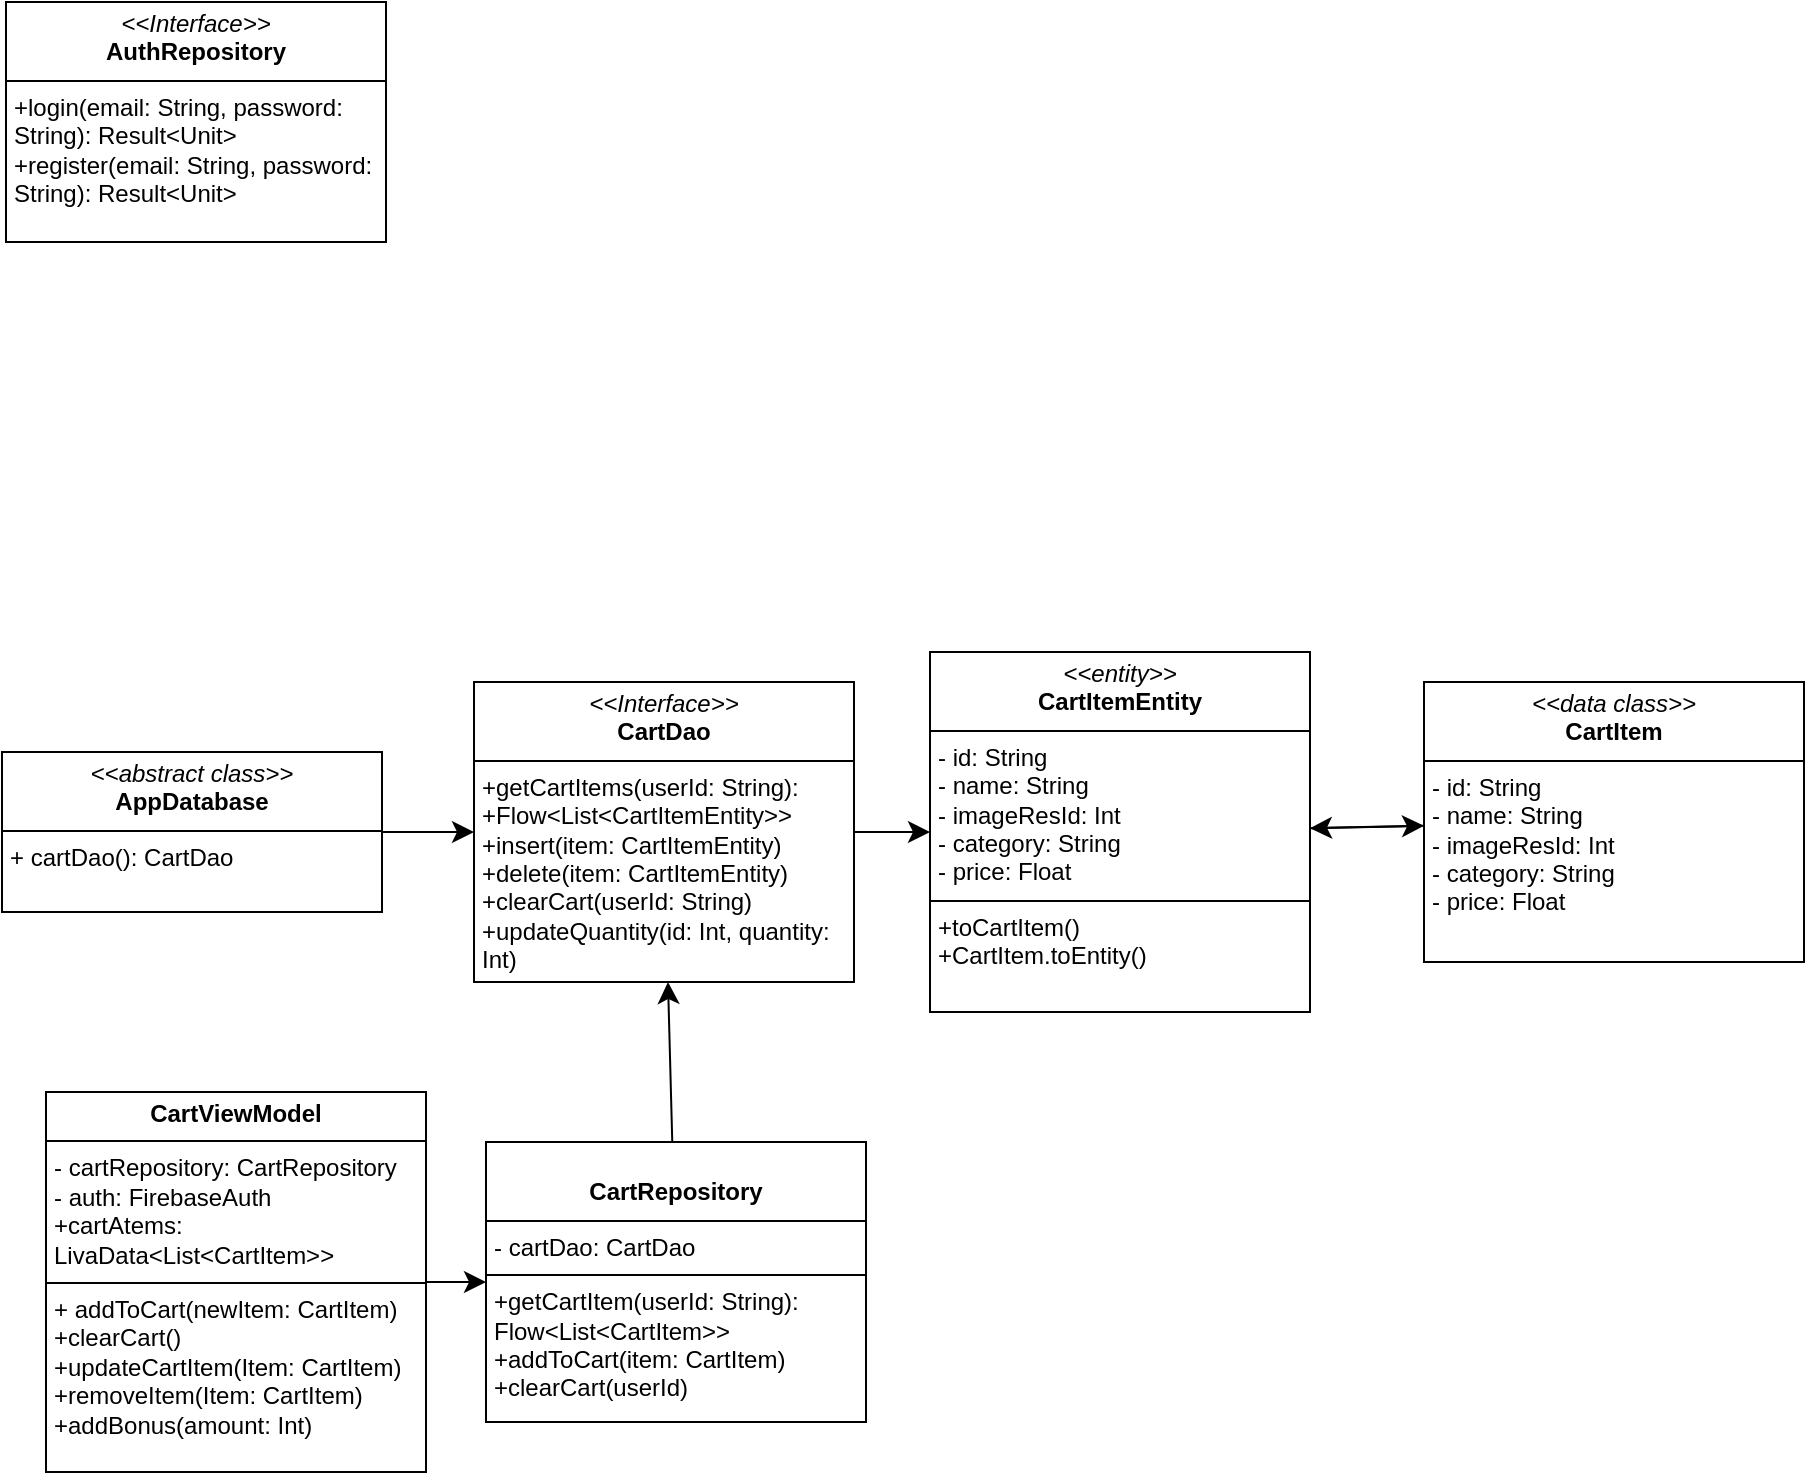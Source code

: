 <mxfile version="27.1.6">
  <diagram name="Страница — 1" id="tu2quJQGXAHo65iVO_Gy">
    <mxGraphModel dx="1430" dy="1294" grid="0" gridSize="10" guides="1" tooltips="1" connect="1" arrows="1" fold="1" page="1" pageScale="1" pageWidth="827" pageHeight="1169" math="0" shadow="0">
      <root>
        <mxCell id="0" />
        <mxCell id="1" parent="0" />
        <mxCell id="h_PmgXyHglixXIEC_Y-9-6" value="&lt;p style=&quot;margin:0px;margin-top:4px;text-align:center;&quot;&gt;&lt;i&gt;&amp;lt;&amp;lt;Interface&amp;gt;&amp;gt;&lt;/i&gt;&lt;br&gt;&lt;b&gt;AuthRepository&lt;/b&gt;&lt;/p&gt;&lt;hr size=&quot;1&quot; style=&quot;border-style:solid;&quot;&gt;&lt;p style=&quot;margin:0px;margin-left:4px;&quot;&gt;+login(email: String, password: String): Result&amp;lt;Unit&amp;gt;&lt;br&gt;+register&lt;span style=&quot;background-color: transparent; color: light-dark(rgb(0, 0, 0), rgb(255, 255, 255));&quot;&gt;(email: String, password: String): Result&amp;lt;Unit&amp;gt;&lt;/span&gt;&lt;/p&gt;" style="verticalAlign=top;align=left;overflow=fill;html=1;whiteSpace=wrap;" vertex="1" parent="1">
          <mxGeometry x="30" y="180" width="190" height="120" as="geometry" />
        </mxCell>
        <mxCell id="h_PmgXyHglixXIEC_Y-9-19" value="" style="edgeStyle=none;curved=1;rounded=0;orthogonalLoop=1;jettySize=auto;html=1;fontSize=12;startSize=8;endSize=8;" edge="1" parent="1" source="h_PmgXyHglixXIEC_Y-9-8" target="h_PmgXyHglixXIEC_Y-9-9">
          <mxGeometry relative="1" as="geometry" />
        </mxCell>
        <mxCell id="h_PmgXyHglixXIEC_Y-9-8" value="&lt;p style=&quot;margin:0px;margin-top:4px;text-align:center;&quot;&gt;&lt;b&gt;CartViewModel&lt;/b&gt;&lt;/p&gt;&lt;hr size=&quot;1&quot; style=&quot;border-style:solid;&quot;&gt;&lt;p style=&quot;margin:0px;margin-left:4px;&quot;&gt;- cartRepository: CartRepository&lt;br&gt;- auth: FirebaseAuth&lt;/p&gt;&lt;p style=&quot;margin:0px;margin-left:4px;&quot;&gt;+cartAtems: LivaData&amp;lt;List&amp;lt;CartItem&amp;gt;&amp;gt;&lt;/p&gt;&lt;hr size=&quot;1&quot; style=&quot;border-style:solid;&quot;&gt;&lt;p style=&quot;margin:0px;margin-left:4px;&quot;&gt;+ addToCart(newItem: CartItem)&lt;/p&gt;&lt;p style=&quot;margin:0px;margin-left:4px;&quot;&gt;+clearCart()&lt;/p&gt;&lt;p style=&quot;margin:0px;margin-left:4px;&quot;&gt;+updateCartItem(Item: CartItem)&lt;/p&gt;&lt;p style=&quot;margin:0px;margin-left:4px;&quot;&gt;+removeItem(Item: CartItem)&lt;/p&gt;&lt;p style=&quot;margin:0px;margin-left:4px;&quot;&gt;+addBonus(amount: Int)&lt;/p&gt;" style="verticalAlign=top;align=left;overflow=fill;html=1;whiteSpace=wrap;" vertex="1" parent="1">
          <mxGeometry x="50" y="725" width="190" height="190" as="geometry" />
        </mxCell>
        <mxCell id="h_PmgXyHglixXIEC_Y-9-22" value="" style="edgeStyle=none;curved=1;rounded=0;orthogonalLoop=1;jettySize=auto;html=1;fontSize=12;startSize=8;endSize=8;" edge="1" parent="1" source="h_PmgXyHglixXIEC_Y-9-9" target="h_PmgXyHglixXIEC_Y-9-13">
          <mxGeometry relative="1" as="geometry" />
        </mxCell>
        <mxCell id="h_PmgXyHglixXIEC_Y-9-9" value="&lt;p style=&quot;margin:0px;margin-top:4px;text-align:center;&quot;&gt;&lt;br&gt;&lt;b&gt;CartRepository&lt;/b&gt;&lt;/p&gt;&lt;hr size=&quot;1&quot; style=&quot;border-style:solid;&quot;&gt;&lt;p style=&quot;margin:0px;margin-left:4px;&quot;&gt;- cartDao: CartDao&lt;/p&gt;&lt;hr size=&quot;1&quot; style=&quot;border-style:solid;&quot;&gt;&lt;p style=&quot;margin:0px;margin-left:4px;&quot;&gt;+getCartItem(userId: String): Flow&amp;lt;List&amp;lt;CartItem&amp;gt;&amp;gt;&lt;br&gt;+addToCart(item: CartItem)&lt;/p&gt;&lt;p style=&quot;margin:0px;margin-left:4px;&quot;&gt;+clearCart(userId)&lt;/p&gt;" style="verticalAlign=top;align=left;overflow=fill;html=1;whiteSpace=wrap;" vertex="1" parent="1">
          <mxGeometry x="270" y="750" width="190" height="140" as="geometry" />
        </mxCell>
        <mxCell id="h_PmgXyHglixXIEC_Y-9-17" value="" style="edgeStyle=none;curved=1;rounded=0;orthogonalLoop=1;jettySize=auto;html=1;fontSize=12;startSize=8;endSize=8;" edge="1" parent="1" source="h_PmgXyHglixXIEC_Y-9-10" target="h_PmgXyHglixXIEC_Y-9-11">
          <mxGeometry relative="1" as="geometry" />
        </mxCell>
        <mxCell id="h_PmgXyHglixXIEC_Y-9-10" value="&lt;p style=&quot;margin:0px;margin-top:4px;text-align:center;&quot;&gt;&lt;i&gt;&amp;lt;&amp;lt;data class&amp;gt;&amp;gt;&lt;/i&gt;&lt;br&gt;&lt;b&gt;CartItem&lt;/b&gt;&lt;/p&gt;&lt;hr size=&quot;1&quot; style=&quot;border-style:solid;&quot;&gt;&lt;p style=&quot;margin:0px;margin-left:4px;&quot;&gt;-&amp;nbsp;&lt;span style=&quot;background-color: transparent;&quot;&gt;id: String&amp;nbsp;&lt;/span&gt;&lt;/p&gt;&lt;p style=&quot;margin:0px;margin-left:4px;&quot;&gt;- name: String&amp;nbsp;&lt;/p&gt;&lt;p style=&quot;margin:0px;margin-left:4px;&quot;&gt;- imageResId: Int&amp;nbsp;&lt;/p&gt;&lt;p style=&quot;margin:0px;margin-left:4px;&quot;&gt;- category: String&lt;/p&gt;&lt;p style=&quot;margin:0px;margin-left:4px;&quot;&gt;- price: Float&amp;nbsp;&lt;/p&gt;" style="verticalAlign=top;align=left;overflow=fill;html=1;whiteSpace=wrap;" vertex="1" parent="1">
          <mxGeometry x="739" y="520" width="190" height="140" as="geometry" />
        </mxCell>
        <mxCell id="h_PmgXyHglixXIEC_Y-9-18" value="" style="edgeStyle=none;curved=1;rounded=0;orthogonalLoop=1;jettySize=auto;html=1;fontSize=12;startSize=8;endSize=8;" edge="1" parent="1" source="h_PmgXyHglixXIEC_Y-9-11" target="h_PmgXyHglixXIEC_Y-9-10">
          <mxGeometry relative="1" as="geometry" />
        </mxCell>
        <mxCell id="h_PmgXyHglixXIEC_Y-9-11" value="&lt;p style=&quot;margin:0px;margin-top:4px;text-align:center;&quot;&gt;&lt;i&gt;&amp;lt;&amp;lt;entity&amp;gt;&amp;gt;&lt;/i&gt;&lt;br&gt;&lt;b&gt;CartItemEntity&lt;/b&gt;&lt;/p&gt;&lt;hr size=&quot;1&quot; style=&quot;border-style:solid;&quot;&gt;&lt;p style=&quot;margin: 0px 0px 0px 4px;&quot;&gt;-&amp;nbsp;&lt;span style=&quot;background-color: transparent;&quot;&gt;id: String&amp;nbsp;&lt;/span&gt;&lt;/p&gt;&lt;p style=&quot;margin: 0px 0px 0px 4px;&quot;&gt;- name: String&amp;nbsp;&lt;/p&gt;&lt;p style=&quot;margin: 0px 0px 0px 4px;&quot;&gt;- imageResId: Int&amp;nbsp;&lt;/p&gt;&lt;p style=&quot;margin: 0px 0px 0px 4px;&quot;&gt;- category: String&lt;/p&gt;&lt;p style=&quot;margin: 0px 0px 0px 4px;&quot;&gt;- price: Float&amp;nbsp;&lt;/p&gt;&lt;hr size=&quot;1&quot; style=&quot;border-style:solid;&quot;&gt;&lt;p style=&quot;margin:0px;margin-left:4px;&quot;&gt;+toCartItem()&lt;/p&gt;&lt;p style=&quot;margin:0px;margin-left:4px;&quot;&gt;+CartItem.toEntity()&lt;/p&gt;" style="verticalAlign=top;align=left;overflow=fill;html=1;whiteSpace=wrap;" vertex="1" parent="1">
          <mxGeometry x="492" y="505" width="190" height="180" as="geometry" />
        </mxCell>
        <mxCell id="h_PmgXyHglixXIEC_Y-9-15" value="" style="edgeStyle=none;curved=1;rounded=0;orthogonalLoop=1;jettySize=auto;html=1;fontSize=12;startSize=8;endSize=8;" edge="1" parent="1" source="h_PmgXyHglixXIEC_Y-9-12" target="h_PmgXyHglixXIEC_Y-9-13">
          <mxGeometry relative="1" as="geometry" />
        </mxCell>
        <mxCell id="h_PmgXyHglixXIEC_Y-9-12" value="&lt;p style=&quot;margin:0px;margin-top:4px;text-align:center;&quot;&gt;&lt;i&gt;&amp;lt;&amp;lt;abstract class&amp;gt;&amp;gt;&lt;/i&gt;&lt;br&gt;&lt;b&gt;AppDatabase&lt;/b&gt;&lt;/p&gt;&lt;hr size=&quot;1&quot; style=&quot;border-style:solid;&quot;&gt;&lt;p style=&quot;margin:0px;margin-left:4px;&quot;&gt;+&amp;nbsp;&lt;span style=&quot;background-color: transparent;&quot;&gt;cartDao(): CartDao&lt;/span&gt;&lt;/p&gt;" style="verticalAlign=top;align=left;overflow=fill;html=1;whiteSpace=wrap;" vertex="1" parent="1">
          <mxGeometry x="28" y="555" width="190" height="80" as="geometry" />
        </mxCell>
        <mxCell id="h_PmgXyHglixXIEC_Y-9-16" value="" style="edgeStyle=none;curved=1;rounded=0;orthogonalLoop=1;jettySize=auto;html=1;fontSize=12;startSize=8;endSize=8;" edge="1" parent="1" source="h_PmgXyHglixXIEC_Y-9-13" target="h_PmgXyHglixXIEC_Y-9-11">
          <mxGeometry relative="1" as="geometry" />
        </mxCell>
        <mxCell id="h_PmgXyHglixXIEC_Y-9-13" value="&lt;p style=&quot;margin:0px;margin-top:4px;text-align:center;&quot;&gt;&lt;i&gt;&amp;lt;&amp;lt;Interface&amp;gt;&amp;gt;&lt;/i&gt;&lt;br&gt;&lt;b&gt;CartDao&lt;/b&gt;&lt;/p&gt;&lt;hr size=&quot;1&quot; style=&quot;border-style:solid;&quot;&gt;&lt;p style=&quot;margin:0px;margin-left:4px;&quot;&gt;+getCartItems(userId: String): +Flow&amp;lt;List&amp;lt;CartItemEntity&amp;gt;&amp;gt;&lt;/p&gt;&lt;p style=&quot;margin:0px;margin-left:4px;&quot;&gt;+insert(item: CartItemEntity)&lt;/p&gt;&lt;p style=&quot;margin:0px;margin-left:4px;&quot;&gt;+delete(item: CartItemEntity)&lt;/p&gt;&lt;p style=&quot;margin:0px;margin-left:4px;&quot;&gt;+clearCart(userId: String)&lt;/p&gt;&lt;p style=&quot;margin:0px;margin-left:4px;&quot;&gt;+updateQuantity(id: Int, quantity: Int)&lt;/p&gt;" style="verticalAlign=top;align=left;overflow=fill;html=1;whiteSpace=wrap;" vertex="1" parent="1">
          <mxGeometry x="264" y="520" width="190" height="150" as="geometry" />
        </mxCell>
      </root>
    </mxGraphModel>
  </diagram>
</mxfile>
